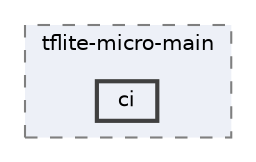 digraph "Arduino/GetStartedWithMachineLearningOnArduino/tflite-micro-main/ci"
{
 // LATEX_PDF_SIZE
  bgcolor="transparent";
  edge [fontname=Helvetica,fontsize=10,labelfontname=Helvetica,labelfontsize=10];
  node [fontname=Helvetica,fontsize=10,shape=box,height=0.2,width=0.4];
  compound=true
  subgraph clusterdir_37328d0195f4d1497edc6914cc71a1c6 {
    graph [ bgcolor="#edf0f7", pencolor="grey50", label="tflite-micro-main", fontname=Helvetica,fontsize=10 style="filled,dashed", URL="dir_37328d0195f4d1497edc6914cc71a1c6.html",tooltip=""]
  dir_f704359ea8cbad59f8645f15dc329c83 [label="ci", fillcolor="#edf0f7", color="grey25", style="filled,bold", URL="dir_f704359ea8cbad59f8645f15dc329c83.html",tooltip=""];
  }
}
